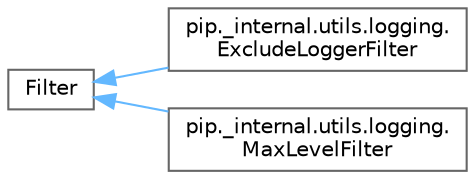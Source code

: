 digraph "Graphical Class Hierarchy"
{
 // LATEX_PDF_SIZE
  bgcolor="transparent";
  edge [fontname=Helvetica,fontsize=10,labelfontname=Helvetica,labelfontsize=10];
  node [fontname=Helvetica,fontsize=10,shape=box,height=0.2,width=0.4];
  rankdir="LR";
  Node0 [id="Node000000",label="Filter",height=0.2,width=0.4,color="grey40", fillcolor="white", style="filled",URL="$d6/d81/classFilter.html",tooltip=" "];
  Node0 -> Node1 [id="edge3423_Node000000_Node000001",dir="back",color="steelblue1",style="solid",tooltip=" "];
  Node1 [id="Node000001",label="pip._internal.utils.logging.\lExcludeLoggerFilter",height=0.2,width=0.4,color="grey40", fillcolor="white", style="filled",URL="$d6/d3f/classpip_1_1__internal_1_1utils_1_1logging_1_1ExcludeLoggerFilter.html",tooltip=" "];
  Node0 -> Node2 [id="edge3424_Node000000_Node000002",dir="back",color="steelblue1",style="solid",tooltip=" "];
  Node2 [id="Node000002",label="pip._internal.utils.logging.\lMaxLevelFilter",height=0.2,width=0.4,color="grey40", fillcolor="white", style="filled",URL="$d4/d71/classpip_1_1__internal_1_1utils_1_1logging_1_1MaxLevelFilter.html",tooltip=" "];
}

